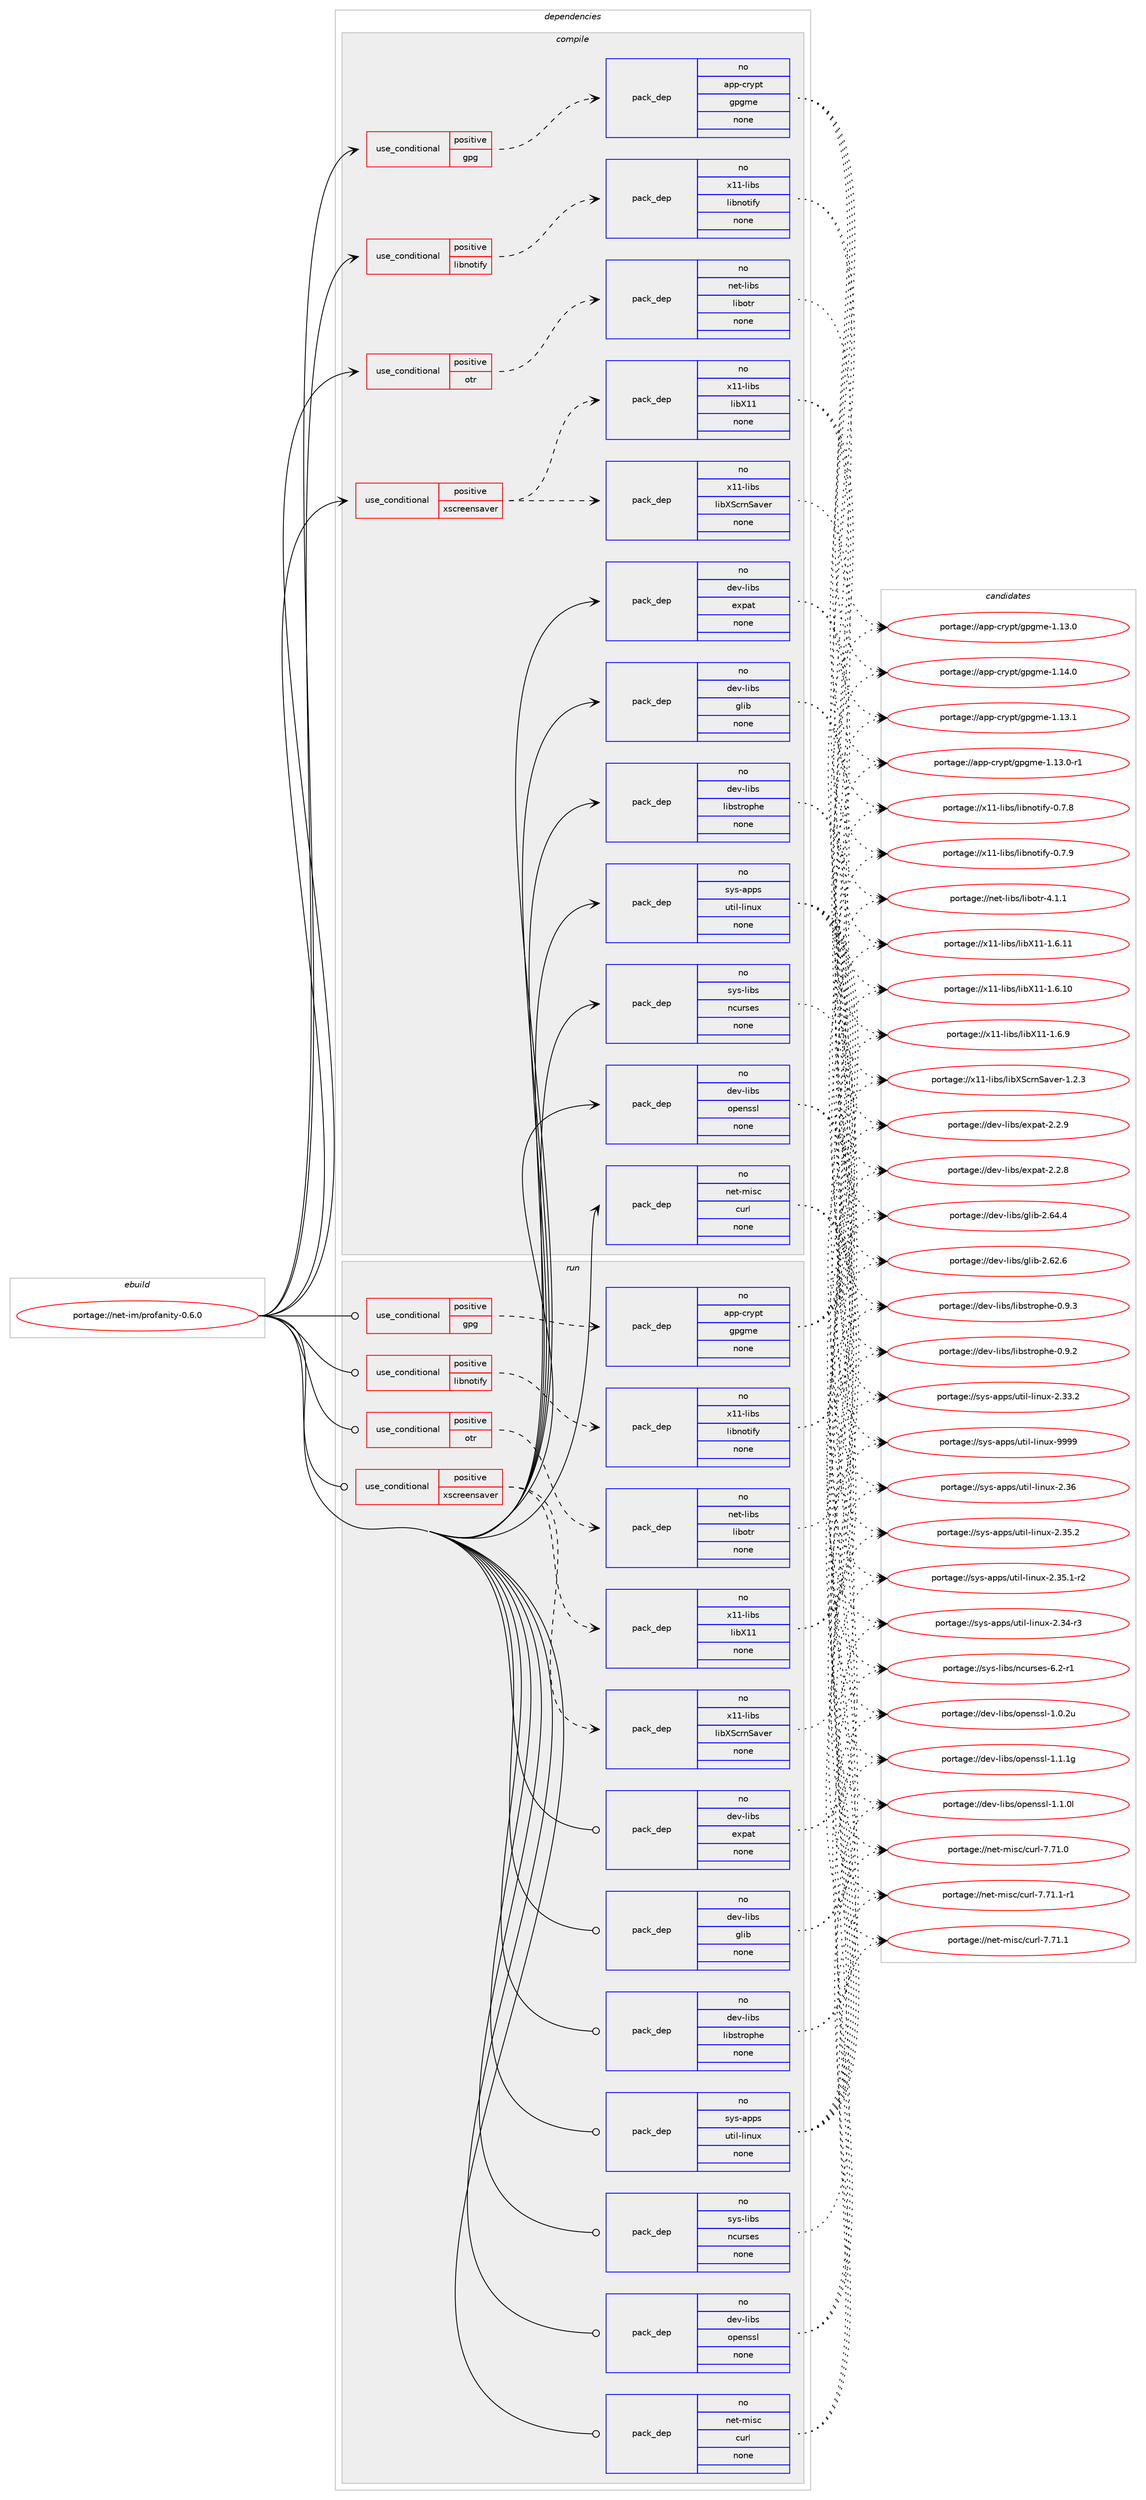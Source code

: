 digraph prolog {

# *************
# Graph options
# *************

newrank=true;
concentrate=true;
compound=true;
graph [rankdir=LR,fontname=Helvetica,fontsize=10,ranksep=1.5];#, ranksep=2.5, nodesep=0.2];
edge  [arrowhead=vee];
node  [fontname=Helvetica,fontsize=10];

# **********
# The ebuild
# **********

subgraph cluster_leftcol {
color=gray;
rank=same;
label=<<i>ebuild</i>>;
id [label="portage://net-im/profanity-0.6.0", color=red, width=4, href="../net-im/profanity-0.6.0.svg"];
}

# ****************
# The dependencies
# ****************

subgraph cluster_midcol {
color=gray;
label=<<i>dependencies</i>>;
subgraph cluster_compile {
fillcolor="#eeeeee";
style=filled;
label=<<i>compile</i>>;
subgraph cond734 {
dependency4469 [label=<<TABLE BORDER="0" CELLBORDER="1" CELLSPACING="0" CELLPADDING="4"><TR><TD ROWSPAN="3" CELLPADDING="10">use_conditional</TD></TR><TR><TD>positive</TD></TR><TR><TD>gpg</TD></TR></TABLE>>, shape=none, color=red];
subgraph pack3668 {
dependency4470 [label=<<TABLE BORDER="0" CELLBORDER="1" CELLSPACING="0" CELLPADDING="4" WIDTH="220"><TR><TD ROWSPAN="6" CELLPADDING="30">pack_dep</TD></TR><TR><TD WIDTH="110">no</TD></TR><TR><TD>app-crypt</TD></TR><TR><TD>gpgme</TD></TR><TR><TD>none</TD></TR><TR><TD></TD></TR></TABLE>>, shape=none, color=blue];
}
dependency4469:e -> dependency4470:w [weight=20,style="dashed",arrowhead="vee"];
}
id:e -> dependency4469:w [weight=20,style="solid",arrowhead="vee"];
subgraph cond735 {
dependency4471 [label=<<TABLE BORDER="0" CELLBORDER="1" CELLSPACING="0" CELLPADDING="4"><TR><TD ROWSPAN="3" CELLPADDING="10">use_conditional</TD></TR><TR><TD>positive</TD></TR><TR><TD>libnotify</TD></TR></TABLE>>, shape=none, color=red];
subgraph pack3669 {
dependency4472 [label=<<TABLE BORDER="0" CELLBORDER="1" CELLSPACING="0" CELLPADDING="4" WIDTH="220"><TR><TD ROWSPAN="6" CELLPADDING="30">pack_dep</TD></TR><TR><TD WIDTH="110">no</TD></TR><TR><TD>x11-libs</TD></TR><TR><TD>libnotify</TD></TR><TR><TD>none</TD></TR><TR><TD></TD></TR></TABLE>>, shape=none, color=blue];
}
dependency4471:e -> dependency4472:w [weight=20,style="dashed",arrowhead="vee"];
}
id:e -> dependency4471:w [weight=20,style="solid",arrowhead="vee"];
subgraph cond736 {
dependency4473 [label=<<TABLE BORDER="0" CELLBORDER="1" CELLSPACING="0" CELLPADDING="4"><TR><TD ROWSPAN="3" CELLPADDING="10">use_conditional</TD></TR><TR><TD>positive</TD></TR><TR><TD>otr</TD></TR></TABLE>>, shape=none, color=red];
subgraph pack3670 {
dependency4474 [label=<<TABLE BORDER="0" CELLBORDER="1" CELLSPACING="0" CELLPADDING="4" WIDTH="220"><TR><TD ROWSPAN="6" CELLPADDING="30">pack_dep</TD></TR><TR><TD WIDTH="110">no</TD></TR><TR><TD>net-libs</TD></TR><TR><TD>libotr</TD></TR><TR><TD>none</TD></TR><TR><TD></TD></TR></TABLE>>, shape=none, color=blue];
}
dependency4473:e -> dependency4474:w [weight=20,style="dashed",arrowhead="vee"];
}
id:e -> dependency4473:w [weight=20,style="solid",arrowhead="vee"];
subgraph cond737 {
dependency4475 [label=<<TABLE BORDER="0" CELLBORDER="1" CELLSPACING="0" CELLPADDING="4"><TR><TD ROWSPAN="3" CELLPADDING="10">use_conditional</TD></TR><TR><TD>positive</TD></TR><TR><TD>xscreensaver</TD></TR></TABLE>>, shape=none, color=red];
subgraph pack3671 {
dependency4476 [label=<<TABLE BORDER="0" CELLBORDER="1" CELLSPACING="0" CELLPADDING="4" WIDTH="220"><TR><TD ROWSPAN="6" CELLPADDING="30">pack_dep</TD></TR><TR><TD WIDTH="110">no</TD></TR><TR><TD>x11-libs</TD></TR><TR><TD>libXScrnSaver</TD></TR><TR><TD>none</TD></TR><TR><TD></TD></TR></TABLE>>, shape=none, color=blue];
}
dependency4475:e -> dependency4476:w [weight=20,style="dashed",arrowhead="vee"];
subgraph pack3672 {
dependency4477 [label=<<TABLE BORDER="0" CELLBORDER="1" CELLSPACING="0" CELLPADDING="4" WIDTH="220"><TR><TD ROWSPAN="6" CELLPADDING="30">pack_dep</TD></TR><TR><TD WIDTH="110">no</TD></TR><TR><TD>x11-libs</TD></TR><TR><TD>libX11</TD></TR><TR><TD>none</TD></TR><TR><TD></TD></TR></TABLE>>, shape=none, color=blue];
}
dependency4475:e -> dependency4477:w [weight=20,style="dashed",arrowhead="vee"];
}
id:e -> dependency4475:w [weight=20,style="solid",arrowhead="vee"];
subgraph pack3673 {
dependency4478 [label=<<TABLE BORDER="0" CELLBORDER="1" CELLSPACING="0" CELLPADDING="4" WIDTH="220"><TR><TD ROWSPAN="6" CELLPADDING="30">pack_dep</TD></TR><TR><TD WIDTH="110">no</TD></TR><TR><TD>dev-libs</TD></TR><TR><TD>expat</TD></TR><TR><TD>none</TD></TR><TR><TD></TD></TR></TABLE>>, shape=none, color=blue];
}
id:e -> dependency4478:w [weight=20,style="solid",arrowhead="vee"];
subgraph pack3674 {
dependency4479 [label=<<TABLE BORDER="0" CELLBORDER="1" CELLSPACING="0" CELLPADDING="4" WIDTH="220"><TR><TD ROWSPAN="6" CELLPADDING="30">pack_dep</TD></TR><TR><TD WIDTH="110">no</TD></TR><TR><TD>dev-libs</TD></TR><TR><TD>glib</TD></TR><TR><TD>none</TD></TR><TR><TD></TD></TR></TABLE>>, shape=none, color=blue];
}
id:e -> dependency4479:w [weight=20,style="solid",arrowhead="vee"];
subgraph pack3675 {
dependency4480 [label=<<TABLE BORDER="0" CELLBORDER="1" CELLSPACING="0" CELLPADDING="4" WIDTH="220"><TR><TD ROWSPAN="6" CELLPADDING="30">pack_dep</TD></TR><TR><TD WIDTH="110">no</TD></TR><TR><TD>dev-libs</TD></TR><TR><TD>libstrophe</TD></TR><TR><TD>none</TD></TR><TR><TD></TD></TR></TABLE>>, shape=none, color=blue];
}
id:e -> dependency4480:w [weight=20,style="solid",arrowhead="vee"];
subgraph pack3676 {
dependency4481 [label=<<TABLE BORDER="0" CELLBORDER="1" CELLSPACING="0" CELLPADDING="4" WIDTH="220"><TR><TD ROWSPAN="6" CELLPADDING="30">pack_dep</TD></TR><TR><TD WIDTH="110">no</TD></TR><TR><TD>dev-libs</TD></TR><TR><TD>openssl</TD></TR><TR><TD>none</TD></TR><TR><TD></TD></TR></TABLE>>, shape=none, color=blue];
}
id:e -> dependency4481:w [weight=20,style="solid",arrowhead="vee"];
subgraph pack3677 {
dependency4482 [label=<<TABLE BORDER="0" CELLBORDER="1" CELLSPACING="0" CELLPADDING="4" WIDTH="220"><TR><TD ROWSPAN="6" CELLPADDING="30">pack_dep</TD></TR><TR><TD WIDTH="110">no</TD></TR><TR><TD>net-misc</TD></TR><TR><TD>curl</TD></TR><TR><TD>none</TD></TR><TR><TD></TD></TR></TABLE>>, shape=none, color=blue];
}
id:e -> dependency4482:w [weight=20,style="solid",arrowhead="vee"];
subgraph pack3678 {
dependency4483 [label=<<TABLE BORDER="0" CELLBORDER="1" CELLSPACING="0" CELLPADDING="4" WIDTH="220"><TR><TD ROWSPAN="6" CELLPADDING="30">pack_dep</TD></TR><TR><TD WIDTH="110">no</TD></TR><TR><TD>sys-apps</TD></TR><TR><TD>util-linux</TD></TR><TR><TD>none</TD></TR><TR><TD></TD></TR></TABLE>>, shape=none, color=blue];
}
id:e -> dependency4483:w [weight=20,style="solid",arrowhead="vee"];
subgraph pack3679 {
dependency4484 [label=<<TABLE BORDER="0" CELLBORDER="1" CELLSPACING="0" CELLPADDING="4" WIDTH="220"><TR><TD ROWSPAN="6" CELLPADDING="30">pack_dep</TD></TR><TR><TD WIDTH="110">no</TD></TR><TR><TD>sys-libs</TD></TR><TR><TD>ncurses</TD></TR><TR><TD>none</TD></TR><TR><TD></TD></TR></TABLE>>, shape=none, color=blue];
}
id:e -> dependency4484:w [weight=20,style="solid",arrowhead="vee"];
}
subgraph cluster_compileandrun {
fillcolor="#eeeeee";
style=filled;
label=<<i>compile and run</i>>;
}
subgraph cluster_run {
fillcolor="#eeeeee";
style=filled;
label=<<i>run</i>>;
subgraph cond738 {
dependency4485 [label=<<TABLE BORDER="0" CELLBORDER="1" CELLSPACING="0" CELLPADDING="4"><TR><TD ROWSPAN="3" CELLPADDING="10">use_conditional</TD></TR><TR><TD>positive</TD></TR><TR><TD>gpg</TD></TR></TABLE>>, shape=none, color=red];
subgraph pack3680 {
dependency4486 [label=<<TABLE BORDER="0" CELLBORDER="1" CELLSPACING="0" CELLPADDING="4" WIDTH="220"><TR><TD ROWSPAN="6" CELLPADDING="30">pack_dep</TD></TR><TR><TD WIDTH="110">no</TD></TR><TR><TD>app-crypt</TD></TR><TR><TD>gpgme</TD></TR><TR><TD>none</TD></TR><TR><TD></TD></TR></TABLE>>, shape=none, color=blue];
}
dependency4485:e -> dependency4486:w [weight=20,style="dashed",arrowhead="vee"];
}
id:e -> dependency4485:w [weight=20,style="solid",arrowhead="odot"];
subgraph cond739 {
dependency4487 [label=<<TABLE BORDER="0" CELLBORDER="1" CELLSPACING="0" CELLPADDING="4"><TR><TD ROWSPAN="3" CELLPADDING="10">use_conditional</TD></TR><TR><TD>positive</TD></TR><TR><TD>libnotify</TD></TR></TABLE>>, shape=none, color=red];
subgraph pack3681 {
dependency4488 [label=<<TABLE BORDER="0" CELLBORDER="1" CELLSPACING="0" CELLPADDING="4" WIDTH="220"><TR><TD ROWSPAN="6" CELLPADDING="30">pack_dep</TD></TR><TR><TD WIDTH="110">no</TD></TR><TR><TD>x11-libs</TD></TR><TR><TD>libnotify</TD></TR><TR><TD>none</TD></TR><TR><TD></TD></TR></TABLE>>, shape=none, color=blue];
}
dependency4487:e -> dependency4488:w [weight=20,style="dashed",arrowhead="vee"];
}
id:e -> dependency4487:w [weight=20,style="solid",arrowhead="odot"];
subgraph cond740 {
dependency4489 [label=<<TABLE BORDER="0" CELLBORDER="1" CELLSPACING="0" CELLPADDING="4"><TR><TD ROWSPAN="3" CELLPADDING="10">use_conditional</TD></TR><TR><TD>positive</TD></TR><TR><TD>otr</TD></TR></TABLE>>, shape=none, color=red];
subgraph pack3682 {
dependency4490 [label=<<TABLE BORDER="0" CELLBORDER="1" CELLSPACING="0" CELLPADDING="4" WIDTH="220"><TR><TD ROWSPAN="6" CELLPADDING="30">pack_dep</TD></TR><TR><TD WIDTH="110">no</TD></TR><TR><TD>net-libs</TD></TR><TR><TD>libotr</TD></TR><TR><TD>none</TD></TR><TR><TD></TD></TR></TABLE>>, shape=none, color=blue];
}
dependency4489:e -> dependency4490:w [weight=20,style="dashed",arrowhead="vee"];
}
id:e -> dependency4489:w [weight=20,style="solid",arrowhead="odot"];
subgraph cond741 {
dependency4491 [label=<<TABLE BORDER="0" CELLBORDER="1" CELLSPACING="0" CELLPADDING="4"><TR><TD ROWSPAN="3" CELLPADDING="10">use_conditional</TD></TR><TR><TD>positive</TD></TR><TR><TD>xscreensaver</TD></TR></TABLE>>, shape=none, color=red];
subgraph pack3683 {
dependency4492 [label=<<TABLE BORDER="0" CELLBORDER="1" CELLSPACING="0" CELLPADDING="4" WIDTH="220"><TR><TD ROWSPAN="6" CELLPADDING="30">pack_dep</TD></TR><TR><TD WIDTH="110">no</TD></TR><TR><TD>x11-libs</TD></TR><TR><TD>libXScrnSaver</TD></TR><TR><TD>none</TD></TR><TR><TD></TD></TR></TABLE>>, shape=none, color=blue];
}
dependency4491:e -> dependency4492:w [weight=20,style="dashed",arrowhead="vee"];
subgraph pack3684 {
dependency4493 [label=<<TABLE BORDER="0" CELLBORDER="1" CELLSPACING="0" CELLPADDING="4" WIDTH="220"><TR><TD ROWSPAN="6" CELLPADDING="30">pack_dep</TD></TR><TR><TD WIDTH="110">no</TD></TR><TR><TD>x11-libs</TD></TR><TR><TD>libX11</TD></TR><TR><TD>none</TD></TR><TR><TD></TD></TR></TABLE>>, shape=none, color=blue];
}
dependency4491:e -> dependency4493:w [weight=20,style="dashed",arrowhead="vee"];
}
id:e -> dependency4491:w [weight=20,style="solid",arrowhead="odot"];
subgraph pack3685 {
dependency4494 [label=<<TABLE BORDER="0" CELLBORDER="1" CELLSPACING="0" CELLPADDING="4" WIDTH="220"><TR><TD ROWSPAN="6" CELLPADDING="30">pack_dep</TD></TR><TR><TD WIDTH="110">no</TD></TR><TR><TD>dev-libs</TD></TR><TR><TD>expat</TD></TR><TR><TD>none</TD></TR><TR><TD></TD></TR></TABLE>>, shape=none, color=blue];
}
id:e -> dependency4494:w [weight=20,style="solid",arrowhead="odot"];
subgraph pack3686 {
dependency4495 [label=<<TABLE BORDER="0" CELLBORDER="1" CELLSPACING="0" CELLPADDING="4" WIDTH="220"><TR><TD ROWSPAN="6" CELLPADDING="30">pack_dep</TD></TR><TR><TD WIDTH="110">no</TD></TR><TR><TD>dev-libs</TD></TR><TR><TD>glib</TD></TR><TR><TD>none</TD></TR><TR><TD></TD></TR></TABLE>>, shape=none, color=blue];
}
id:e -> dependency4495:w [weight=20,style="solid",arrowhead="odot"];
subgraph pack3687 {
dependency4496 [label=<<TABLE BORDER="0" CELLBORDER="1" CELLSPACING="0" CELLPADDING="4" WIDTH="220"><TR><TD ROWSPAN="6" CELLPADDING="30">pack_dep</TD></TR><TR><TD WIDTH="110">no</TD></TR><TR><TD>dev-libs</TD></TR><TR><TD>libstrophe</TD></TR><TR><TD>none</TD></TR><TR><TD></TD></TR></TABLE>>, shape=none, color=blue];
}
id:e -> dependency4496:w [weight=20,style="solid",arrowhead="odot"];
subgraph pack3688 {
dependency4497 [label=<<TABLE BORDER="0" CELLBORDER="1" CELLSPACING="0" CELLPADDING="4" WIDTH="220"><TR><TD ROWSPAN="6" CELLPADDING="30">pack_dep</TD></TR><TR><TD WIDTH="110">no</TD></TR><TR><TD>dev-libs</TD></TR><TR><TD>openssl</TD></TR><TR><TD>none</TD></TR><TR><TD></TD></TR></TABLE>>, shape=none, color=blue];
}
id:e -> dependency4497:w [weight=20,style="solid",arrowhead="odot"];
subgraph pack3689 {
dependency4498 [label=<<TABLE BORDER="0" CELLBORDER="1" CELLSPACING="0" CELLPADDING="4" WIDTH="220"><TR><TD ROWSPAN="6" CELLPADDING="30">pack_dep</TD></TR><TR><TD WIDTH="110">no</TD></TR><TR><TD>net-misc</TD></TR><TR><TD>curl</TD></TR><TR><TD>none</TD></TR><TR><TD></TD></TR></TABLE>>, shape=none, color=blue];
}
id:e -> dependency4498:w [weight=20,style="solid",arrowhead="odot"];
subgraph pack3690 {
dependency4499 [label=<<TABLE BORDER="0" CELLBORDER="1" CELLSPACING="0" CELLPADDING="4" WIDTH="220"><TR><TD ROWSPAN="6" CELLPADDING="30">pack_dep</TD></TR><TR><TD WIDTH="110">no</TD></TR><TR><TD>sys-apps</TD></TR><TR><TD>util-linux</TD></TR><TR><TD>none</TD></TR><TR><TD></TD></TR></TABLE>>, shape=none, color=blue];
}
id:e -> dependency4499:w [weight=20,style="solid",arrowhead="odot"];
subgraph pack3691 {
dependency4500 [label=<<TABLE BORDER="0" CELLBORDER="1" CELLSPACING="0" CELLPADDING="4" WIDTH="220"><TR><TD ROWSPAN="6" CELLPADDING="30">pack_dep</TD></TR><TR><TD WIDTH="110">no</TD></TR><TR><TD>sys-libs</TD></TR><TR><TD>ncurses</TD></TR><TR><TD>none</TD></TR><TR><TD></TD></TR></TABLE>>, shape=none, color=blue];
}
id:e -> dependency4500:w [weight=20,style="solid",arrowhead="odot"];
}
}

# **************
# The candidates
# **************

subgraph cluster_choices {
rank=same;
color=gray;
label=<<i>candidates</i>>;

subgraph choice3668 {
color=black;
nodesep=1;
choice9711211245991141211121164710311210310910145494649524648 [label="portage://app-crypt/gpgme-1.14.0", color=red, width=4,href="../app-crypt/gpgme-1.14.0.svg"];
choice9711211245991141211121164710311210310910145494649514649 [label="portage://app-crypt/gpgme-1.13.1", color=red, width=4,href="../app-crypt/gpgme-1.13.1.svg"];
choice97112112459911412111211647103112103109101454946495146484511449 [label="portage://app-crypt/gpgme-1.13.0-r1", color=red, width=4,href="../app-crypt/gpgme-1.13.0-r1.svg"];
choice9711211245991141211121164710311210310910145494649514648 [label="portage://app-crypt/gpgme-1.13.0", color=red, width=4,href="../app-crypt/gpgme-1.13.0.svg"];
dependency4470:e -> choice9711211245991141211121164710311210310910145494649524648:w [style=dotted,weight="100"];
dependency4470:e -> choice9711211245991141211121164710311210310910145494649514649:w [style=dotted,weight="100"];
dependency4470:e -> choice97112112459911412111211647103112103109101454946495146484511449:w [style=dotted,weight="100"];
dependency4470:e -> choice9711211245991141211121164710311210310910145494649514648:w [style=dotted,weight="100"];
}
subgraph choice3669 {
color=black;
nodesep=1;
choice120494945108105981154710810598110111116105102121454846554657 [label="portage://x11-libs/libnotify-0.7.9", color=red, width=4,href="../x11-libs/libnotify-0.7.9.svg"];
choice120494945108105981154710810598110111116105102121454846554656 [label="portage://x11-libs/libnotify-0.7.8", color=red, width=4,href="../x11-libs/libnotify-0.7.8.svg"];
dependency4472:e -> choice120494945108105981154710810598110111116105102121454846554657:w [style=dotted,weight="100"];
dependency4472:e -> choice120494945108105981154710810598110111116105102121454846554656:w [style=dotted,weight="100"];
}
subgraph choice3670 {
color=black;
nodesep=1;
choice11010111645108105981154710810598111116114455246494649 [label="portage://net-libs/libotr-4.1.1", color=red, width=4,href="../net-libs/libotr-4.1.1.svg"];
dependency4474:e -> choice11010111645108105981154710810598111116114455246494649:w [style=dotted,weight="100"];
}
subgraph choice3671 {
color=black;
nodesep=1;
choice1204949451081059811547108105988883991141108397118101114454946504651 [label="portage://x11-libs/libXScrnSaver-1.2.3", color=red, width=4,href="../x11-libs/libXScrnSaver-1.2.3.svg"];
dependency4476:e -> choice1204949451081059811547108105988883991141108397118101114454946504651:w [style=dotted,weight="100"];
}
subgraph choice3672 {
color=black;
nodesep=1;
choice120494945108105981154710810598884949454946544657 [label="portage://x11-libs/libX11-1.6.9", color=red, width=4,href="../x11-libs/libX11-1.6.9.svg"];
choice12049494510810598115471081059888494945494654464949 [label="portage://x11-libs/libX11-1.6.11", color=red, width=4,href="../x11-libs/libX11-1.6.11.svg"];
choice12049494510810598115471081059888494945494654464948 [label="portage://x11-libs/libX11-1.6.10", color=red, width=4,href="../x11-libs/libX11-1.6.10.svg"];
dependency4477:e -> choice120494945108105981154710810598884949454946544657:w [style=dotted,weight="100"];
dependency4477:e -> choice12049494510810598115471081059888494945494654464949:w [style=dotted,weight="100"];
dependency4477:e -> choice12049494510810598115471081059888494945494654464948:w [style=dotted,weight="100"];
}
subgraph choice3673 {
color=black;
nodesep=1;
choice10010111845108105981154710112011297116455046504657 [label="portage://dev-libs/expat-2.2.9", color=red, width=4,href="../dev-libs/expat-2.2.9.svg"];
choice10010111845108105981154710112011297116455046504656 [label="portage://dev-libs/expat-2.2.8", color=red, width=4,href="../dev-libs/expat-2.2.8.svg"];
dependency4478:e -> choice10010111845108105981154710112011297116455046504657:w [style=dotted,weight="100"];
dependency4478:e -> choice10010111845108105981154710112011297116455046504656:w [style=dotted,weight="100"];
}
subgraph choice3674 {
color=black;
nodesep=1;
choice1001011184510810598115471031081059845504654524652 [label="portage://dev-libs/glib-2.64.4", color=red, width=4,href="../dev-libs/glib-2.64.4.svg"];
choice1001011184510810598115471031081059845504654504654 [label="portage://dev-libs/glib-2.62.6", color=red, width=4,href="../dev-libs/glib-2.62.6.svg"];
dependency4479:e -> choice1001011184510810598115471031081059845504654524652:w [style=dotted,weight="100"];
dependency4479:e -> choice1001011184510810598115471031081059845504654504654:w [style=dotted,weight="100"];
}
subgraph choice3675 {
color=black;
nodesep=1;
choice10010111845108105981154710810598115116114111112104101454846574651 [label="portage://dev-libs/libstrophe-0.9.3", color=red, width=4,href="../dev-libs/libstrophe-0.9.3.svg"];
choice10010111845108105981154710810598115116114111112104101454846574650 [label="portage://dev-libs/libstrophe-0.9.2", color=red, width=4,href="../dev-libs/libstrophe-0.9.2.svg"];
dependency4480:e -> choice10010111845108105981154710810598115116114111112104101454846574651:w [style=dotted,weight="100"];
dependency4480:e -> choice10010111845108105981154710810598115116114111112104101454846574650:w [style=dotted,weight="100"];
}
subgraph choice3676 {
color=black;
nodesep=1;
choice100101118451081059811547111112101110115115108454946494649103 [label="portage://dev-libs/openssl-1.1.1g", color=red, width=4,href="../dev-libs/openssl-1.1.1g.svg"];
choice100101118451081059811547111112101110115115108454946494648108 [label="portage://dev-libs/openssl-1.1.0l", color=red, width=4,href="../dev-libs/openssl-1.1.0l.svg"];
choice100101118451081059811547111112101110115115108454946484650117 [label="portage://dev-libs/openssl-1.0.2u", color=red, width=4,href="../dev-libs/openssl-1.0.2u.svg"];
dependency4481:e -> choice100101118451081059811547111112101110115115108454946494649103:w [style=dotted,weight="100"];
dependency4481:e -> choice100101118451081059811547111112101110115115108454946494648108:w [style=dotted,weight="100"];
dependency4481:e -> choice100101118451081059811547111112101110115115108454946484650117:w [style=dotted,weight="100"];
}
subgraph choice3677 {
color=black;
nodesep=1;
choice11010111645109105115994799117114108455546554946494511449 [label="portage://net-misc/curl-7.71.1-r1", color=red, width=4,href="../net-misc/curl-7.71.1-r1.svg"];
choice1101011164510910511599479911711410845554655494649 [label="portage://net-misc/curl-7.71.1", color=red, width=4,href="../net-misc/curl-7.71.1.svg"];
choice1101011164510910511599479911711410845554655494648 [label="portage://net-misc/curl-7.71.0", color=red, width=4,href="../net-misc/curl-7.71.0.svg"];
dependency4482:e -> choice11010111645109105115994799117114108455546554946494511449:w [style=dotted,weight="100"];
dependency4482:e -> choice1101011164510910511599479911711410845554655494649:w [style=dotted,weight="100"];
dependency4482:e -> choice1101011164510910511599479911711410845554655494648:w [style=dotted,weight="100"];
}
subgraph choice3678 {
color=black;
nodesep=1;
choice115121115459711211211547117116105108451081051101171204557575757 [label="portage://sys-apps/util-linux-9999", color=red, width=4,href="../sys-apps/util-linux-9999.svg"];
choice115121115459711211211547117116105108451081051101171204550465154 [label="portage://sys-apps/util-linux-2.36", color=red, width=4,href="../sys-apps/util-linux-2.36.svg"];
choice1151211154597112112115471171161051084510810511011712045504651534650 [label="portage://sys-apps/util-linux-2.35.2", color=red, width=4,href="../sys-apps/util-linux-2.35.2.svg"];
choice11512111545971121121154711711610510845108105110117120455046515346494511450 [label="portage://sys-apps/util-linux-2.35.1-r2", color=red, width=4,href="../sys-apps/util-linux-2.35.1-r2.svg"];
choice1151211154597112112115471171161051084510810511011712045504651524511451 [label="portage://sys-apps/util-linux-2.34-r3", color=red, width=4,href="../sys-apps/util-linux-2.34-r3.svg"];
choice1151211154597112112115471171161051084510810511011712045504651514650 [label="portage://sys-apps/util-linux-2.33.2", color=red, width=4,href="../sys-apps/util-linux-2.33.2.svg"];
dependency4483:e -> choice115121115459711211211547117116105108451081051101171204557575757:w [style=dotted,weight="100"];
dependency4483:e -> choice115121115459711211211547117116105108451081051101171204550465154:w [style=dotted,weight="100"];
dependency4483:e -> choice1151211154597112112115471171161051084510810511011712045504651534650:w [style=dotted,weight="100"];
dependency4483:e -> choice11512111545971121121154711711610510845108105110117120455046515346494511450:w [style=dotted,weight="100"];
dependency4483:e -> choice1151211154597112112115471171161051084510810511011712045504651524511451:w [style=dotted,weight="100"];
dependency4483:e -> choice1151211154597112112115471171161051084510810511011712045504651514650:w [style=dotted,weight="100"];
}
subgraph choice3679 {
color=black;
nodesep=1;
choice11512111545108105981154711099117114115101115455446504511449 [label="portage://sys-libs/ncurses-6.2-r1", color=red, width=4,href="../sys-libs/ncurses-6.2-r1.svg"];
dependency4484:e -> choice11512111545108105981154711099117114115101115455446504511449:w [style=dotted,weight="100"];
}
subgraph choice3680 {
color=black;
nodesep=1;
choice9711211245991141211121164710311210310910145494649524648 [label="portage://app-crypt/gpgme-1.14.0", color=red, width=4,href="../app-crypt/gpgme-1.14.0.svg"];
choice9711211245991141211121164710311210310910145494649514649 [label="portage://app-crypt/gpgme-1.13.1", color=red, width=4,href="../app-crypt/gpgme-1.13.1.svg"];
choice97112112459911412111211647103112103109101454946495146484511449 [label="portage://app-crypt/gpgme-1.13.0-r1", color=red, width=4,href="../app-crypt/gpgme-1.13.0-r1.svg"];
choice9711211245991141211121164710311210310910145494649514648 [label="portage://app-crypt/gpgme-1.13.0", color=red, width=4,href="../app-crypt/gpgme-1.13.0.svg"];
dependency4486:e -> choice9711211245991141211121164710311210310910145494649524648:w [style=dotted,weight="100"];
dependency4486:e -> choice9711211245991141211121164710311210310910145494649514649:w [style=dotted,weight="100"];
dependency4486:e -> choice97112112459911412111211647103112103109101454946495146484511449:w [style=dotted,weight="100"];
dependency4486:e -> choice9711211245991141211121164710311210310910145494649514648:w [style=dotted,weight="100"];
}
subgraph choice3681 {
color=black;
nodesep=1;
choice120494945108105981154710810598110111116105102121454846554657 [label="portage://x11-libs/libnotify-0.7.9", color=red, width=4,href="../x11-libs/libnotify-0.7.9.svg"];
choice120494945108105981154710810598110111116105102121454846554656 [label="portage://x11-libs/libnotify-0.7.8", color=red, width=4,href="../x11-libs/libnotify-0.7.8.svg"];
dependency4488:e -> choice120494945108105981154710810598110111116105102121454846554657:w [style=dotted,weight="100"];
dependency4488:e -> choice120494945108105981154710810598110111116105102121454846554656:w [style=dotted,weight="100"];
}
subgraph choice3682 {
color=black;
nodesep=1;
choice11010111645108105981154710810598111116114455246494649 [label="portage://net-libs/libotr-4.1.1", color=red, width=4,href="../net-libs/libotr-4.1.1.svg"];
dependency4490:e -> choice11010111645108105981154710810598111116114455246494649:w [style=dotted,weight="100"];
}
subgraph choice3683 {
color=black;
nodesep=1;
choice1204949451081059811547108105988883991141108397118101114454946504651 [label="portage://x11-libs/libXScrnSaver-1.2.3", color=red, width=4,href="../x11-libs/libXScrnSaver-1.2.3.svg"];
dependency4492:e -> choice1204949451081059811547108105988883991141108397118101114454946504651:w [style=dotted,weight="100"];
}
subgraph choice3684 {
color=black;
nodesep=1;
choice120494945108105981154710810598884949454946544657 [label="portage://x11-libs/libX11-1.6.9", color=red, width=4,href="../x11-libs/libX11-1.6.9.svg"];
choice12049494510810598115471081059888494945494654464949 [label="portage://x11-libs/libX11-1.6.11", color=red, width=4,href="../x11-libs/libX11-1.6.11.svg"];
choice12049494510810598115471081059888494945494654464948 [label="portage://x11-libs/libX11-1.6.10", color=red, width=4,href="../x11-libs/libX11-1.6.10.svg"];
dependency4493:e -> choice120494945108105981154710810598884949454946544657:w [style=dotted,weight="100"];
dependency4493:e -> choice12049494510810598115471081059888494945494654464949:w [style=dotted,weight="100"];
dependency4493:e -> choice12049494510810598115471081059888494945494654464948:w [style=dotted,weight="100"];
}
subgraph choice3685 {
color=black;
nodesep=1;
choice10010111845108105981154710112011297116455046504657 [label="portage://dev-libs/expat-2.2.9", color=red, width=4,href="../dev-libs/expat-2.2.9.svg"];
choice10010111845108105981154710112011297116455046504656 [label="portage://dev-libs/expat-2.2.8", color=red, width=4,href="../dev-libs/expat-2.2.8.svg"];
dependency4494:e -> choice10010111845108105981154710112011297116455046504657:w [style=dotted,weight="100"];
dependency4494:e -> choice10010111845108105981154710112011297116455046504656:w [style=dotted,weight="100"];
}
subgraph choice3686 {
color=black;
nodesep=1;
choice1001011184510810598115471031081059845504654524652 [label="portage://dev-libs/glib-2.64.4", color=red, width=4,href="../dev-libs/glib-2.64.4.svg"];
choice1001011184510810598115471031081059845504654504654 [label="portage://dev-libs/glib-2.62.6", color=red, width=4,href="../dev-libs/glib-2.62.6.svg"];
dependency4495:e -> choice1001011184510810598115471031081059845504654524652:w [style=dotted,weight="100"];
dependency4495:e -> choice1001011184510810598115471031081059845504654504654:w [style=dotted,weight="100"];
}
subgraph choice3687 {
color=black;
nodesep=1;
choice10010111845108105981154710810598115116114111112104101454846574651 [label="portage://dev-libs/libstrophe-0.9.3", color=red, width=4,href="../dev-libs/libstrophe-0.9.3.svg"];
choice10010111845108105981154710810598115116114111112104101454846574650 [label="portage://dev-libs/libstrophe-0.9.2", color=red, width=4,href="../dev-libs/libstrophe-0.9.2.svg"];
dependency4496:e -> choice10010111845108105981154710810598115116114111112104101454846574651:w [style=dotted,weight="100"];
dependency4496:e -> choice10010111845108105981154710810598115116114111112104101454846574650:w [style=dotted,weight="100"];
}
subgraph choice3688 {
color=black;
nodesep=1;
choice100101118451081059811547111112101110115115108454946494649103 [label="portage://dev-libs/openssl-1.1.1g", color=red, width=4,href="../dev-libs/openssl-1.1.1g.svg"];
choice100101118451081059811547111112101110115115108454946494648108 [label="portage://dev-libs/openssl-1.1.0l", color=red, width=4,href="../dev-libs/openssl-1.1.0l.svg"];
choice100101118451081059811547111112101110115115108454946484650117 [label="portage://dev-libs/openssl-1.0.2u", color=red, width=4,href="../dev-libs/openssl-1.0.2u.svg"];
dependency4497:e -> choice100101118451081059811547111112101110115115108454946494649103:w [style=dotted,weight="100"];
dependency4497:e -> choice100101118451081059811547111112101110115115108454946494648108:w [style=dotted,weight="100"];
dependency4497:e -> choice100101118451081059811547111112101110115115108454946484650117:w [style=dotted,weight="100"];
}
subgraph choice3689 {
color=black;
nodesep=1;
choice11010111645109105115994799117114108455546554946494511449 [label="portage://net-misc/curl-7.71.1-r1", color=red, width=4,href="../net-misc/curl-7.71.1-r1.svg"];
choice1101011164510910511599479911711410845554655494649 [label="portage://net-misc/curl-7.71.1", color=red, width=4,href="../net-misc/curl-7.71.1.svg"];
choice1101011164510910511599479911711410845554655494648 [label="portage://net-misc/curl-7.71.0", color=red, width=4,href="../net-misc/curl-7.71.0.svg"];
dependency4498:e -> choice11010111645109105115994799117114108455546554946494511449:w [style=dotted,weight="100"];
dependency4498:e -> choice1101011164510910511599479911711410845554655494649:w [style=dotted,weight="100"];
dependency4498:e -> choice1101011164510910511599479911711410845554655494648:w [style=dotted,weight="100"];
}
subgraph choice3690 {
color=black;
nodesep=1;
choice115121115459711211211547117116105108451081051101171204557575757 [label="portage://sys-apps/util-linux-9999", color=red, width=4,href="../sys-apps/util-linux-9999.svg"];
choice115121115459711211211547117116105108451081051101171204550465154 [label="portage://sys-apps/util-linux-2.36", color=red, width=4,href="../sys-apps/util-linux-2.36.svg"];
choice1151211154597112112115471171161051084510810511011712045504651534650 [label="portage://sys-apps/util-linux-2.35.2", color=red, width=4,href="../sys-apps/util-linux-2.35.2.svg"];
choice11512111545971121121154711711610510845108105110117120455046515346494511450 [label="portage://sys-apps/util-linux-2.35.1-r2", color=red, width=4,href="../sys-apps/util-linux-2.35.1-r2.svg"];
choice1151211154597112112115471171161051084510810511011712045504651524511451 [label="portage://sys-apps/util-linux-2.34-r3", color=red, width=4,href="../sys-apps/util-linux-2.34-r3.svg"];
choice1151211154597112112115471171161051084510810511011712045504651514650 [label="portage://sys-apps/util-linux-2.33.2", color=red, width=4,href="../sys-apps/util-linux-2.33.2.svg"];
dependency4499:e -> choice115121115459711211211547117116105108451081051101171204557575757:w [style=dotted,weight="100"];
dependency4499:e -> choice115121115459711211211547117116105108451081051101171204550465154:w [style=dotted,weight="100"];
dependency4499:e -> choice1151211154597112112115471171161051084510810511011712045504651534650:w [style=dotted,weight="100"];
dependency4499:e -> choice11512111545971121121154711711610510845108105110117120455046515346494511450:w [style=dotted,weight="100"];
dependency4499:e -> choice1151211154597112112115471171161051084510810511011712045504651524511451:w [style=dotted,weight="100"];
dependency4499:e -> choice1151211154597112112115471171161051084510810511011712045504651514650:w [style=dotted,weight="100"];
}
subgraph choice3691 {
color=black;
nodesep=1;
choice11512111545108105981154711099117114115101115455446504511449 [label="portage://sys-libs/ncurses-6.2-r1", color=red, width=4,href="../sys-libs/ncurses-6.2-r1.svg"];
dependency4500:e -> choice11512111545108105981154711099117114115101115455446504511449:w [style=dotted,weight="100"];
}
}

}
